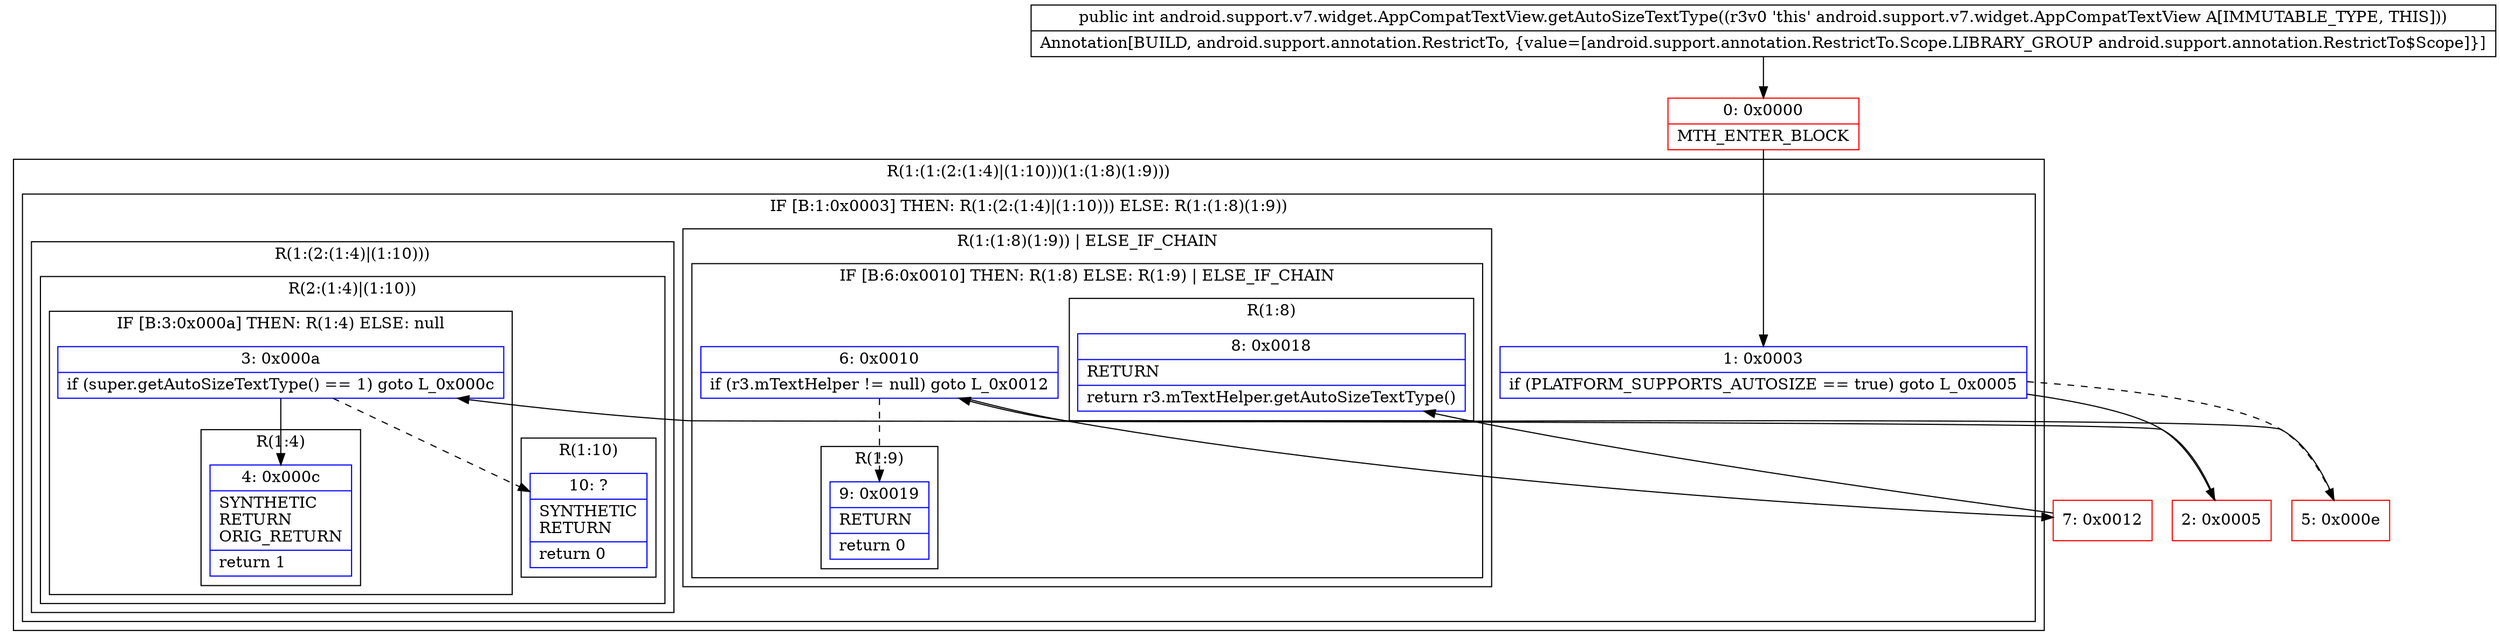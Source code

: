 digraph "CFG forandroid.support.v7.widget.AppCompatTextView.getAutoSizeTextType()I" {
subgraph cluster_Region_1608470691 {
label = "R(1:(1:(2:(1:4)|(1:10)))(1:(1:8)(1:9)))";
node [shape=record,color=blue];
subgraph cluster_IfRegion_1409606328 {
label = "IF [B:1:0x0003] THEN: R(1:(2:(1:4)|(1:10))) ELSE: R(1:(1:8)(1:9))";
node [shape=record,color=blue];
Node_1 [shape=record,label="{1\:\ 0x0003|if (PLATFORM_SUPPORTS_AUTOSIZE == true) goto L_0x0005\l}"];
subgraph cluster_Region_1669439113 {
label = "R(1:(2:(1:4)|(1:10)))";
node [shape=record,color=blue];
subgraph cluster_Region_1964353383 {
label = "R(2:(1:4)|(1:10))";
node [shape=record,color=blue];
subgraph cluster_IfRegion_1357560622 {
label = "IF [B:3:0x000a] THEN: R(1:4) ELSE: null";
node [shape=record,color=blue];
Node_3 [shape=record,label="{3\:\ 0x000a|if (super.getAutoSizeTextType() == 1) goto L_0x000c\l}"];
subgraph cluster_Region_587764393 {
label = "R(1:4)";
node [shape=record,color=blue];
Node_4 [shape=record,label="{4\:\ 0x000c|SYNTHETIC\lRETURN\lORIG_RETURN\l|return 1\l}"];
}
}
subgraph cluster_Region_1276261783 {
label = "R(1:10)";
node [shape=record,color=blue];
Node_10 [shape=record,label="{10\:\ ?|SYNTHETIC\lRETURN\l|return 0\l}"];
}
}
}
subgraph cluster_Region_350522861 {
label = "R(1:(1:8)(1:9)) | ELSE_IF_CHAIN\l";
node [shape=record,color=blue];
subgraph cluster_IfRegion_290613140 {
label = "IF [B:6:0x0010] THEN: R(1:8) ELSE: R(1:9) | ELSE_IF_CHAIN\l";
node [shape=record,color=blue];
Node_6 [shape=record,label="{6\:\ 0x0010|if (r3.mTextHelper != null) goto L_0x0012\l}"];
subgraph cluster_Region_1990730445 {
label = "R(1:8)";
node [shape=record,color=blue];
Node_8 [shape=record,label="{8\:\ 0x0018|RETURN\l|return r3.mTextHelper.getAutoSizeTextType()\l}"];
}
subgraph cluster_Region_734732034 {
label = "R(1:9)";
node [shape=record,color=blue];
Node_9 [shape=record,label="{9\:\ 0x0019|RETURN\l|return 0\l}"];
}
}
}
}
}
Node_0 [shape=record,color=red,label="{0\:\ 0x0000|MTH_ENTER_BLOCK\l}"];
Node_2 [shape=record,color=red,label="{2\:\ 0x0005}"];
Node_5 [shape=record,color=red,label="{5\:\ 0x000e}"];
Node_7 [shape=record,color=red,label="{7\:\ 0x0012}"];
MethodNode[shape=record,label="{public int android.support.v7.widget.AppCompatTextView.getAutoSizeTextType((r3v0 'this' android.support.v7.widget.AppCompatTextView A[IMMUTABLE_TYPE, THIS]))  | Annotation[BUILD, android.support.annotation.RestrictTo, \{value=[android.support.annotation.RestrictTo.Scope.LIBRARY_GROUP android.support.annotation.RestrictTo$Scope]\}]\l}"];
MethodNode -> Node_0;
Node_1 -> Node_2;
Node_1 -> Node_5[style=dashed];
Node_3 -> Node_4;
Node_3 -> Node_10[style=dashed];
Node_6 -> Node_7;
Node_6 -> Node_9[style=dashed];
Node_0 -> Node_1;
Node_2 -> Node_3;
Node_5 -> Node_6;
Node_7 -> Node_8;
}

